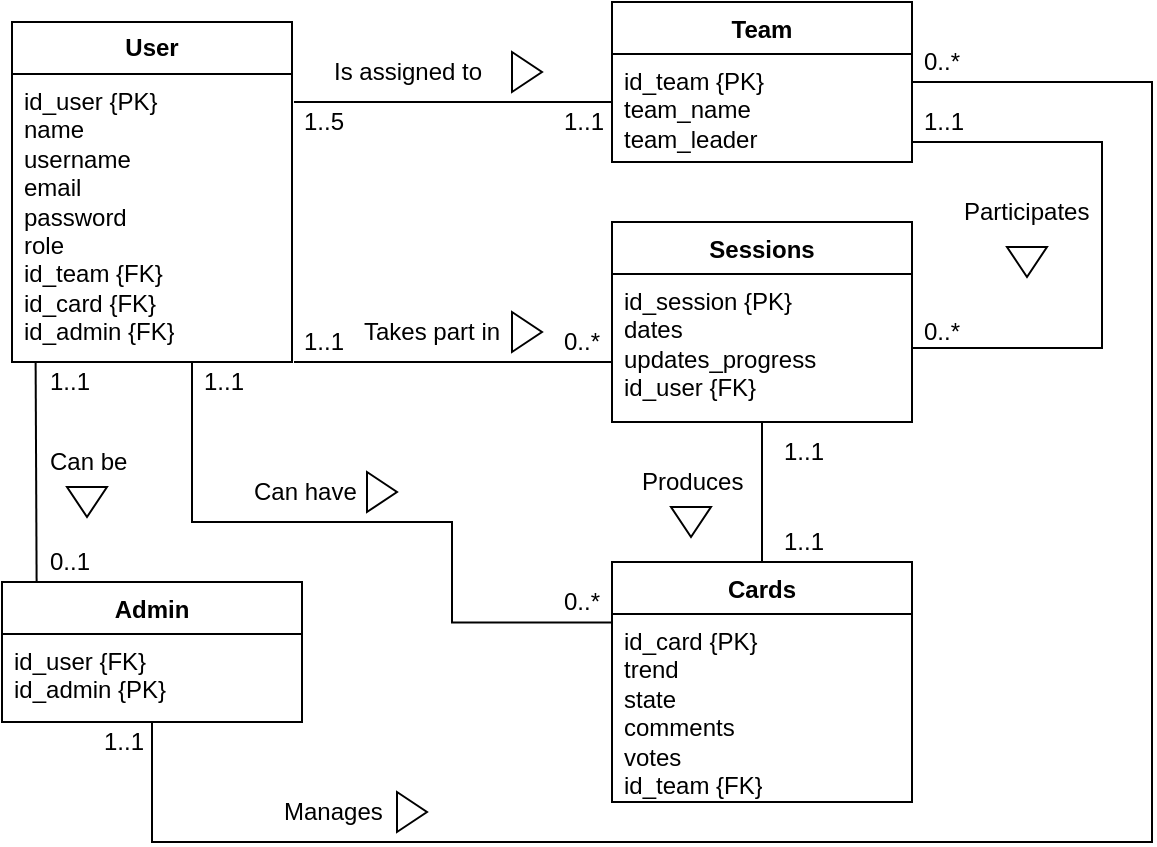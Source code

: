 <mxfile version="26.0.9">
  <diagram name="Page-1" id="9eBU3R_AnWCkEIKJGbm8">
    <mxGraphModel dx="1632" dy="761" grid="1" gridSize="10" guides="1" tooltips="1" connect="1" arrows="1" fold="1" page="1" pageScale="1" pageWidth="827" pageHeight="1169" math="0" shadow="0">
      <root>
        <mxCell id="0" />
        <mxCell id="1" parent="0" />
        <mxCell id="3t3Ay2Q8ecQ7W4Vr8PqS-1" value="&lt;b&gt;User&lt;/b&gt;" style="swimlane;fontStyle=0;childLayout=stackLayout;horizontal=1;startSize=26;fillColor=none;horizontalStack=0;resizeParent=1;resizeParentMax=0;resizeLast=0;collapsible=1;marginBottom=0;whiteSpace=wrap;html=1;" parent="1" vertex="1">
          <mxGeometry x="35" y="40" width="140" height="170" as="geometry" />
        </mxCell>
        <mxCell id="3t3Ay2Q8ecQ7W4Vr8PqS-2" value="id_user {PK}&lt;div&gt;name&lt;/div&gt;&lt;div&gt;username&lt;/div&gt;&lt;div&gt;email&lt;/div&gt;&lt;div&gt;password&lt;/div&gt;&lt;div&gt;role&lt;/div&gt;&lt;div&gt;id_team {FK}&lt;/div&gt;&lt;div&gt;id_card {FK}&lt;/div&gt;&lt;div&gt;id_admin {FK}&lt;/div&gt;" style="text;strokeColor=none;fillColor=none;align=left;verticalAlign=top;spacingLeft=4;spacingRight=4;overflow=hidden;rotatable=0;points=[[0,0.5],[1,0.5]];portConstraint=eastwest;whiteSpace=wrap;html=1;" parent="3t3Ay2Q8ecQ7W4Vr8PqS-1" vertex="1">
          <mxGeometry y="26" width="140" height="144" as="geometry" />
        </mxCell>
        <mxCell id="3t3Ay2Q8ecQ7W4Vr8PqS-5" value="Admin" style="swimlane;fontStyle=1;align=center;verticalAlign=top;childLayout=stackLayout;horizontal=1;startSize=26;horizontalStack=0;resizeParent=1;resizeParentMax=0;resizeLast=0;collapsible=1;marginBottom=0;whiteSpace=wrap;html=1;" parent="1" vertex="1">
          <mxGeometry x="30" y="320" width="150" height="70" as="geometry" />
        </mxCell>
        <mxCell id="3t3Ay2Q8ecQ7W4Vr8PqS-6" value="id_user {FK}&lt;br&gt;id_admin {PK}" style="text;strokeColor=none;fillColor=none;align=left;verticalAlign=top;spacingLeft=4;spacingRight=4;overflow=hidden;rotatable=0;points=[[0,0.5],[1,0.5]];portConstraint=eastwest;whiteSpace=wrap;html=1;" parent="3t3Ay2Q8ecQ7W4Vr8PqS-5" vertex="1">
          <mxGeometry y="26" width="150" height="44" as="geometry" />
        </mxCell>
        <mxCell id="3t3Ay2Q8ecQ7W4Vr8PqS-22" value="Sessions" style="swimlane;fontStyle=1;align=center;verticalAlign=top;childLayout=stackLayout;horizontal=1;startSize=26;horizontalStack=0;resizeParent=1;resizeParentMax=0;resizeLast=0;collapsible=1;marginBottom=0;whiteSpace=wrap;html=1;" parent="1" vertex="1">
          <mxGeometry x="335" y="140" width="150" height="100" as="geometry" />
        </mxCell>
        <mxCell id="3t3Ay2Q8ecQ7W4Vr8PqS-23" value="id_session {PK}&lt;div&gt;dates&lt;/div&gt;&lt;div&gt;updates_progress&lt;/div&gt;&lt;div&gt;id_user {FK}&lt;/div&gt;" style="text;strokeColor=none;fillColor=none;align=left;verticalAlign=top;spacingLeft=4;spacingRight=4;overflow=hidden;rotatable=0;points=[[0,0.5],[1,0.5]];portConstraint=eastwest;whiteSpace=wrap;html=1;" parent="3t3Ay2Q8ecQ7W4Vr8PqS-22" vertex="1">
          <mxGeometry y="26" width="150" height="74" as="geometry" />
        </mxCell>
        <mxCell id="3t3Ay2Q8ecQ7W4Vr8PqS-24" value="Cards" style="swimlane;fontStyle=1;align=center;verticalAlign=top;childLayout=stackLayout;horizontal=1;startSize=26;horizontalStack=0;resizeParent=1;resizeParentMax=0;resizeLast=0;collapsible=1;marginBottom=0;whiteSpace=wrap;html=1;" parent="1" vertex="1">
          <mxGeometry x="335" y="310" width="150" height="120" as="geometry" />
        </mxCell>
        <mxCell id="3t3Ay2Q8ecQ7W4Vr8PqS-25" value="id_card {PK}&lt;div&gt;trend&lt;/div&gt;&lt;div&gt;state&lt;/div&gt;&lt;div&gt;comments&lt;/div&gt;&lt;div&gt;votes&lt;br&gt;&lt;div&gt;id_team {FK}&lt;/div&gt;&lt;/div&gt;" style="text;strokeColor=none;fillColor=none;align=left;verticalAlign=top;spacingLeft=4;spacingRight=4;overflow=hidden;rotatable=0;points=[[0,0.5],[1,0.5]];portConstraint=eastwest;whiteSpace=wrap;html=1;" parent="3t3Ay2Q8ecQ7W4Vr8PqS-24" vertex="1">
          <mxGeometry y="26" width="150" height="94" as="geometry" />
        </mxCell>
        <mxCell id="7pI5_KOabMek56JXO_N4-3" style="edgeStyle=orthogonalEdgeStyle;rounded=0;orthogonalLoop=1;jettySize=auto;html=1;endArrow=none;startFill=0;" parent="1" source="3t3Ay2Q8ecQ7W4Vr8PqS-26" target="3t3Ay2Q8ecQ7W4Vr8PqS-6" edge="1">
          <mxGeometry relative="1" as="geometry">
            <Array as="points">
              <mxPoint x="605" y="70" />
              <mxPoint x="605" y="450" />
              <mxPoint x="105" y="450" />
            </Array>
          </mxGeometry>
        </mxCell>
        <mxCell id="3t3Ay2Q8ecQ7W4Vr8PqS-26" value="Team" style="swimlane;fontStyle=1;align=center;verticalAlign=top;childLayout=stackLayout;horizontal=1;startSize=26;horizontalStack=0;resizeParent=1;resizeParentMax=0;resizeLast=0;collapsible=1;marginBottom=0;whiteSpace=wrap;html=1;" parent="1" vertex="1">
          <mxGeometry x="335" y="30" width="150" height="80" as="geometry" />
        </mxCell>
        <mxCell id="3t3Ay2Q8ecQ7W4Vr8PqS-27" value="id_team {PK}&lt;div&gt;team_name&lt;/div&gt;&lt;div&gt;team_leader&lt;/div&gt;" style="text;strokeColor=none;fillColor=none;align=left;verticalAlign=top;spacingLeft=4;spacingRight=4;overflow=hidden;rotatable=0;points=[[0,0.5],[1,0.5]];portConstraint=eastwest;whiteSpace=wrap;html=1;" parent="3t3Ay2Q8ecQ7W4Vr8PqS-26" vertex="1">
          <mxGeometry y="26" width="150" height="54" as="geometry" />
        </mxCell>
        <mxCell id="3t3Ay2Q8ecQ7W4Vr8PqS-29" value="" style="endArrow=none;html=1;rounded=0;exitX=0.5;exitY=0;exitDx=0;exitDy=0;" parent="1" edge="1">
          <mxGeometry width="50" height="50" relative="1" as="geometry">
            <mxPoint x="47.31" y="320" as="sourcePoint" />
            <mxPoint x="46.81" y="210" as="targetPoint" />
          </mxGeometry>
        </mxCell>
        <mxCell id="3t3Ay2Q8ecQ7W4Vr8PqS-30" value="" style="triangle;whiteSpace=wrap;html=1;rotation=90;fillColor=light-dark(#FFFFFF,#FFFFFF);" parent="1" vertex="1">
          <mxGeometry x="65" y="270" width="15" height="20" as="geometry" />
        </mxCell>
        <mxCell id="3t3Ay2Q8ecQ7W4Vr8PqS-31" value="Can be" style="text;strokeColor=none;fillColor=none;align=left;verticalAlign=middle;spacingLeft=4;spacingRight=4;overflow=hidden;points=[[0,0.5],[1,0.5]];portConstraint=eastwest;rotatable=0;whiteSpace=wrap;html=1;" parent="1" vertex="1">
          <mxGeometry x="47.5" y="245" width="50" height="30" as="geometry" />
        </mxCell>
        <mxCell id="3t3Ay2Q8ecQ7W4Vr8PqS-32" value="1..1" style="text;strokeColor=none;fillColor=none;align=left;verticalAlign=middle;spacingLeft=4;spacingRight=4;overflow=hidden;points=[[0,0.5],[1,0.5]];portConstraint=eastwest;rotatable=0;whiteSpace=wrap;html=1;" parent="1" vertex="1">
          <mxGeometry x="47.5" y="210" width="30" height="20" as="geometry" />
        </mxCell>
        <mxCell id="3t3Ay2Q8ecQ7W4Vr8PqS-33" value="0..1" style="text;strokeColor=none;fillColor=none;align=left;verticalAlign=middle;spacingLeft=4;spacingRight=4;overflow=hidden;points=[[0,0.5],[1,0.5]];portConstraint=eastwest;rotatable=0;whiteSpace=wrap;html=1;" parent="1" vertex="1">
          <mxGeometry x="47.5" y="300" width="30" height="20" as="geometry" />
        </mxCell>
        <mxCell id="3t3Ay2Q8ecQ7W4Vr8PqS-34" value="" style="endArrow=none;html=1;rounded=0;exitX=1.007;exitY=0.097;exitDx=0;exitDy=0;exitPerimeter=0;" parent="1" source="3t3Ay2Q8ecQ7W4Vr8PqS-2" edge="1">
          <mxGeometry width="50" height="50" relative="1" as="geometry">
            <mxPoint x="195" y="80" as="sourcePoint" />
            <mxPoint x="335" y="80" as="targetPoint" />
          </mxGeometry>
        </mxCell>
        <mxCell id="3t3Ay2Q8ecQ7W4Vr8PqS-35" value="1..1" style="text;strokeColor=none;fillColor=none;align=left;verticalAlign=middle;spacingLeft=4;spacingRight=4;overflow=hidden;points=[[0,0.5],[1,0.5]];portConstraint=eastwest;rotatable=0;whiteSpace=wrap;html=1;" parent="1" vertex="1">
          <mxGeometry x="305" y="80" width="30" height="20" as="geometry" />
        </mxCell>
        <mxCell id="3t3Ay2Q8ecQ7W4Vr8PqS-36" value="1..5" style="text;strokeColor=none;fillColor=none;align=left;verticalAlign=middle;spacingLeft=4;spacingRight=4;overflow=hidden;points=[[0,0.5],[1,0.5]];portConstraint=eastwest;rotatable=0;whiteSpace=wrap;html=1;" parent="1" vertex="1">
          <mxGeometry x="175" y="80" width="30" height="20" as="geometry" />
        </mxCell>
        <mxCell id="3t3Ay2Q8ecQ7W4Vr8PqS-37" value="Is assigned to" style="text;strokeColor=none;fillColor=none;align=left;verticalAlign=middle;spacingLeft=4;spacingRight=4;overflow=hidden;points=[[0,0.5],[1,0.5]];portConstraint=eastwest;rotatable=0;whiteSpace=wrap;html=1;" parent="1" vertex="1">
          <mxGeometry x="190" y="50" width="100" height="30" as="geometry" />
        </mxCell>
        <mxCell id="3t3Ay2Q8ecQ7W4Vr8PqS-38" value="" style="triangle;whiteSpace=wrap;html=1;rotation=0;fillColor=light-dark(#FFFFFF,#FFFFFF);" parent="1" vertex="1">
          <mxGeometry x="285" y="55" width="15" height="20" as="geometry" />
        </mxCell>
        <mxCell id="3t3Ay2Q8ecQ7W4Vr8PqS-40" value="" style="endArrow=none;html=1;rounded=0;exitX=1.007;exitY=0.097;exitDx=0;exitDy=0;exitPerimeter=0;" parent="1" edge="1">
          <mxGeometry width="50" height="50" relative="1" as="geometry">
            <mxPoint x="176" y="210" as="sourcePoint" />
            <mxPoint x="335" y="210" as="targetPoint" />
          </mxGeometry>
        </mxCell>
        <mxCell id="3t3Ay2Q8ecQ7W4Vr8PqS-41" value="0..*" style="text;strokeColor=none;fillColor=none;align=left;verticalAlign=middle;spacingLeft=4;spacingRight=4;overflow=hidden;points=[[0,0.5],[1,0.5]];portConstraint=eastwest;rotatable=0;whiteSpace=wrap;html=1;" parent="1" vertex="1">
          <mxGeometry x="305" y="190" width="30" height="20" as="geometry" />
        </mxCell>
        <mxCell id="3t3Ay2Q8ecQ7W4Vr8PqS-42" value="1..1" style="text;strokeColor=none;fillColor=none;align=left;verticalAlign=middle;spacingLeft=4;spacingRight=4;overflow=hidden;points=[[0,0.5],[1,0.5]];portConstraint=eastwest;rotatable=0;whiteSpace=wrap;html=1;" parent="1" vertex="1">
          <mxGeometry x="175" y="190" width="30" height="20" as="geometry" />
        </mxCell>
        <mxCell id="3t3Ay2Q8ecQ7W4Vr8PqS-43" value="Takes part in" style="text;strokeColor=none;fillColor=none;align=left;verticalAlign=middle;spacingLeft=4;spacingRight=4;overflow=hidden;points=[[0,0.5],[1,0.5]];portConstraint=eastwest;rotatable=0;whiteSpace=wrap;html=1;" parent="1" vertex="1">
          <mxGeometry x="205" y="180" width="90" height="30" as="geometry" />
        </mxCell>
        <mxCell id="3t3Ay2Q8ecQ7W4Vr8PqS-44" value="" style="triangle;whiteSpace=wrap;html=1;rotation=0;fillColor=light-dark(#FFFFFF,#FFFFFF);" parent="1" vertex="1">
          <mxGeometry x="285" y="185" width="15" height="20" as="geometry" />
        </mxCell>
        <mxCell id="3t3Ay2Q8ecQ7W4Vr8PqS-45" value="" style="endArrow=none;html=1;rounded=0;exitX=0.5;exitY=0;exitDx=0;exitDy=0;entryX=0.5;entryY=1;entryDx=0;entryDy=0;entryPerimeter=0;" parent="1" source="3t3Ay2Q8ecQ7W4Vr8PqS-24" target="3t3Ay2Q8ecQ7W4Vr8PqS-23" edge="1">
          <mxGeometry width="50" height="50" relative="1" as="geometry">
            <mxPoint x="365" y="290" as="sourcePoint" />
            <mxPoint x="415" y="240" as="targetPoint" />
          </mxGeometry>
        </mxCell>
        <mxCell id="3t3Ay2Q8ecQ7W4Vr8PqS-46" value="" style="triangle;whiteSpace=wrap;html=1;rotation=90;fillColor=light-dark(#FFFFFF,#FFFFFF);" parent="1" vertex="1">
          <mxGeometry x="367" y="280" width="15" height="20" as="geometry" />
        </mxCell>
        <mxCell id="3t3Ay2Q8ecQ7W4Vr8PqS-47" value="P&lt;span style=&quot;background-color: transparent; color: light-dark(rgb(0, 0, 0), rgb(255, 255, 255));&quot;&gt;roduces&lt;/span&gt;" style="text;strokeColor=none;fillColor=none;align=left;verticalAlign=middle;spacingLeft=4;spacingRight=4;overflow=hidden;points=[[0,0.5],[1,0.5]];portConstraint=eastwest;rotatable=0;whiteSpace=wrap;html=1;" parent="1" vertex="1">
          <mxGeometry x="344" y="255" width="61" height="30" as="geometry" />
        </mxCell>
        <mxCell id="3t3Ay2Q8ecQ7W4Vr8PqS-48" value="1..1" style="text;strokeColor=none;fillColor=none;align=left;verticalAlign=middle;spacingLeft=4;spacingRight=4;overflow=hidden;points=[[0,0.5],[1,0.5]];portConstraint=eastwest;rotatable=0;whiteSpace=wrap;html=1;" parent="1" vertex="1">
          <mxGeometry x="415" y="245" width="30" height="20" as="geometry" />
        </mxCell>
        <mxCell id="3t3Ay2Q8ecQ7W4Vr8PqS-49" value="1..1" style="text;strokeColor=none;fillColor=none;align=left;verticalAlign=middle;spacingLeft=4;spacingRight=4;overflow=hidden;points=[[0,0.5],[1,0.5]];portConstraint=eastwest;rotatable=0;whiteSpace=wrap;html=1;" parent="1" vertex="1">
          <mxGeometry x="415" y="290" width="30" height="20" as="geometry" />
        </mxCell>
        <mxCell id="7pI5_KOabMek56JXO_N4-4" style="edgeStyle=orthogonalEdgeStyle;rounded=0;orthogonalLoop=1;jettySize=auto;html=1;entryX=1;entryY=0.5;entryDx=0;entryDy=0;endArrow=none;startFill=0;" parent="1" source="3t3Ay2Q8ecQ7W4Vr8PqS-27" target="3t3Ay2Q8ecQ7W4Vr8PqS-23" edge="1">
          <mxGeometry relative="1" as="geometry">
            <Array as="points">
              <mxPoint x="580" y="100" />
              <mxPoint x="580" y="203" />
            </Array>
          </mxGeometry>
        </mxCell>
        <mxCell id="7pI5_KOabMek56JXO_N4-6" value="Manages" style="text;strokeColor=none;fillColor=none;align=left;verticalAlign=middle;spacingLeft=4;spacingRight=4;overflow=hidden;points=[[0,0.5],[1,0.5]];portConstraint=eastwest;rotatable=0;whiteSpace=wrap;html=1;" parent="1" vertex="1">
          <mxGeometry x="165" y="420" width="60" height="30" as="geometry" />
        </mxCell>
        <mxCell id="7pI5_KOabMek56JXO_N4-7" value="" style="triangle;whiteSpace=wrap;html=1;rotation=0;fillColor=light-dark(#FFFFFF,#FFFFFF);" parent="1" vertex="1">
          <mxGeometry x="227.5" y="425" width="15" height="20" as="geometry" />
        </mxCell>
        <mxCell id="7pI5_KOabMek56JXO_N4-8" style="edgeStyle=orthogonalEdgeStyle;rounded=0;orthogonalLoop=1;jettySize=auto;html=1;endArrow=none;startFill=0;entryX=0;entryY=0.045;entryDx=0;entryDy=0;entryPerimeter=0;" parent="1" source="3t3Ay2Q8ecQ7W4Vr8PqS-2" target="3t3Ay2Q8ecQ7W4Vr8PqS-25" edge="1">
          <mxGeometry relative="1" as="geometry">
            <Array as="points">
              <mxPoint x="125" y="290" />
              <mxPoint x="255" y="290" />
              <mxPoint x="255" y="340" />
            </Array>
          </mxGeometry>
        </mxCell>
        <mxCell id="7pI5_KOabMek56JXO_N4-10" value="1..1" style="text;strokeColor=none;fillColor=none;align=left;verticalAlign=middle;spacingLeft=4;spacingRight=4;overflow=hidden;points=[[0,0.5],[1,0.5]];portConstraint=eastwest;rotatable=0;whiteSpace=wrap;html=1;" parent="1" vertex="1">
          <mxGeometry x="75" y="390" width="30" height="20" as="geometry" />
        </mxCell>
        <mxCell id="7pI5_KOabMek56JXO_N4-11" value="0..*" style="text;strokeColor=none;fillColor=none;align=left;verticalAlign=middle;spacingLeft=4;spacingRight=4;overflow=hidden;points=[[0,0.5],[1,0.5]];portConstraint=eastwest;rotatable=0;whiteSpace=wrap;html=1;" parent="1" vertex="1">
          <mxGeometry x="485" y="50" width="30" height="20" as="geometry" />
        </mxCell>
        <mxCell id="rMKeXmvDKI9eMNrOioOU-2" value="1..1" style="text;strokeColor=none;fillColor=none;align=left;verticalAlign=middle;spacingLeft=4;spacingRight=4;overflow=hidden;points=[[0,0.5],[1,0.5]];portConstraint=eastwest;rotatable=0;whiteSpace=wrap;html=1;" parent="1" vertex="1">
          <mxGeometry x="125" y="210" width="30" height="20" as="geometry" />
        </mxCell>
        <mxCell id="rMKeXmvDKI9eMNrOioOU-3" value="0..*" style="text;strokeColor=none;fillColor=none;align=left;verticalAlign=middle;spacingLeft=4;spacingRight=4;overflow=hidden;points=[[0,0.5],[1,0.5]];portConstraint=eastwest;rotatable=0;whiteSpace=wrap;html=1;" parent="1" vertex="1">
          <mxGeometry x="305" y="320" width="30" height="20" as="geometry" />
        </mxCell>
        <mxCell id="rMKeXmvDKI9eMNrOioOU-4" value="Can have" style="text;strokeColor=none;fillColor=none;align=left;verticalAlign=middle;spacingLeft=4;spacingRight=4;overflow=hidden;points=[[0,0.5],[1,0.5]];portConstraint=eastwest;rotatable=0;whiteSpace=wrap;html=1;" parent="1" vertex="1">
          <mxGeometry x="150" y="260" width="90" height="30" as="geometry" />
        </mxCell>
        <mxCell id="rMKeXmvDKI9eMNrOioOU-5" value="" style="triangle;whiteSpace=wrap;html=1;rotation=0;fillColor=light-dark(#FFFFFF,#FFFFFF);" parent="1" vertex="1">
          <mxGeometry x="212.5" y="265" width="15" height="20" as="geometry" />
        </mxCell>
        <mxCell id="rMKeXmvDKI9eMNrOioOU-6" value="0..*" style="text;strokeColor=none;fillColor=none;align=left;verticalAlign=middle;spacingLeft=4;spacingRight=4;overflow=hidden;points=[[0,0.5],[1,0.5]];portConstraint=eastwest;rotatable=0;whiteSpace=wrap;html=1;" parent="1" vertex="1">
          <mxGeometry x="485" y="185" width="30" height="20" as="geometry" />
        </mxCell>
        <mxCell id="rMKeXmvDKI9eMNrOioOU-7" value="1..1" style="text;strokeColor=none;fillColor=none;align=left;verticalAlign=middle;spacingLeft=4;spacingRight=4;overflow=hidden;points=[[0,0.5],[1,0.5]];portConstraint=eastwest;rotatable=0;whiteSpace=wrap;html=1;" parent="1" vertex="1">
          <mxGeometry x="485" y="80" width="30" height="20" as="geometry" />
        </mxCell>
        <mxCell id="rMKeXmvDKI9eMNrOioOU-8" value="Participates" style="text;strokeColor=none;fillColor=none;align=left;verticalAlign=middle;spacingLeft=4;spacingRight=4;overflow=hidden;points=[[0,0.5],[1,0.5]];portConstraint=eastwest;rotatable=0;whiteSpace=wrap;html=1;" parent="1" vertex="1">
          <mxGeometry x="505" y="120" width="90" height="30" as="geometry" />
        </mxCell>
        <mxCell id="rMKeXmvDKI9eMNrOioOU-9" value="" style="triangle;whiteSpace=wrap;html=1;rotation=90;fillColor=light-dark(#FFFFFF,#FFFFFF);" parent="1" vertex="1">
          <mxGeometry x="535" y="150" width="15" height="20" as="geometry" />
        </mxCell>
      </root>
    </mxGraphModel>
  </diagram>
</mxfile>
